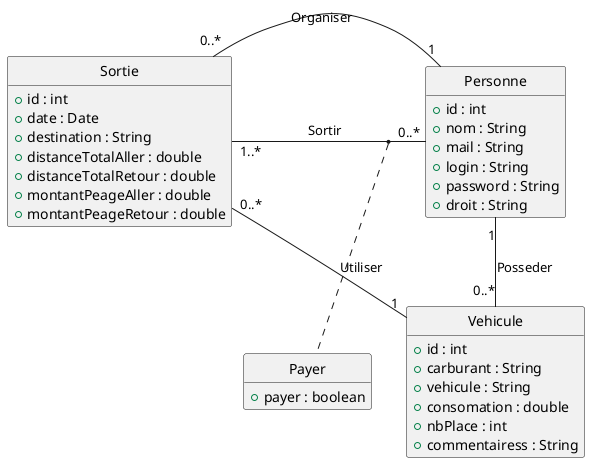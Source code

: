@startuml
	
	hide circles
	hide methods
	
	class Sortie {
		+ id : int
		+ date : Date
		+ destination : String
		+ distanceTotalAller : double
		+ distanceTotalRetour : double
		+ montantPeageAller : double
		+ montantPeageRetour : double			
	}
	
	class Vehicule {
		+ id : int
		+ carburant : String
		+ vehicule : String
		+ consomation : double
		+ nbPlace : int
		+ commentairess : String
	}
	
	class Personne {
		+ id : int
		+ nom : String
		+ mail : String
		+ login : String
		+ password : String
		+ droit : String
	}
	
	class Payer {
		+payer : boolean
	}
	
	
	
	Sortie "0..*"--"1" Vehicule : Utiliser
	Sortie "0..*"-l-"1..*" Personne : "                 Sortir        "
	(Personne, Sortie) .. Payer
	
	Personne "1"-r-"0..*" Sortie : "      Organiser          "
	Personne "1"--"0..*" Vehicule : "Posseder"
	
	
	
@enduml